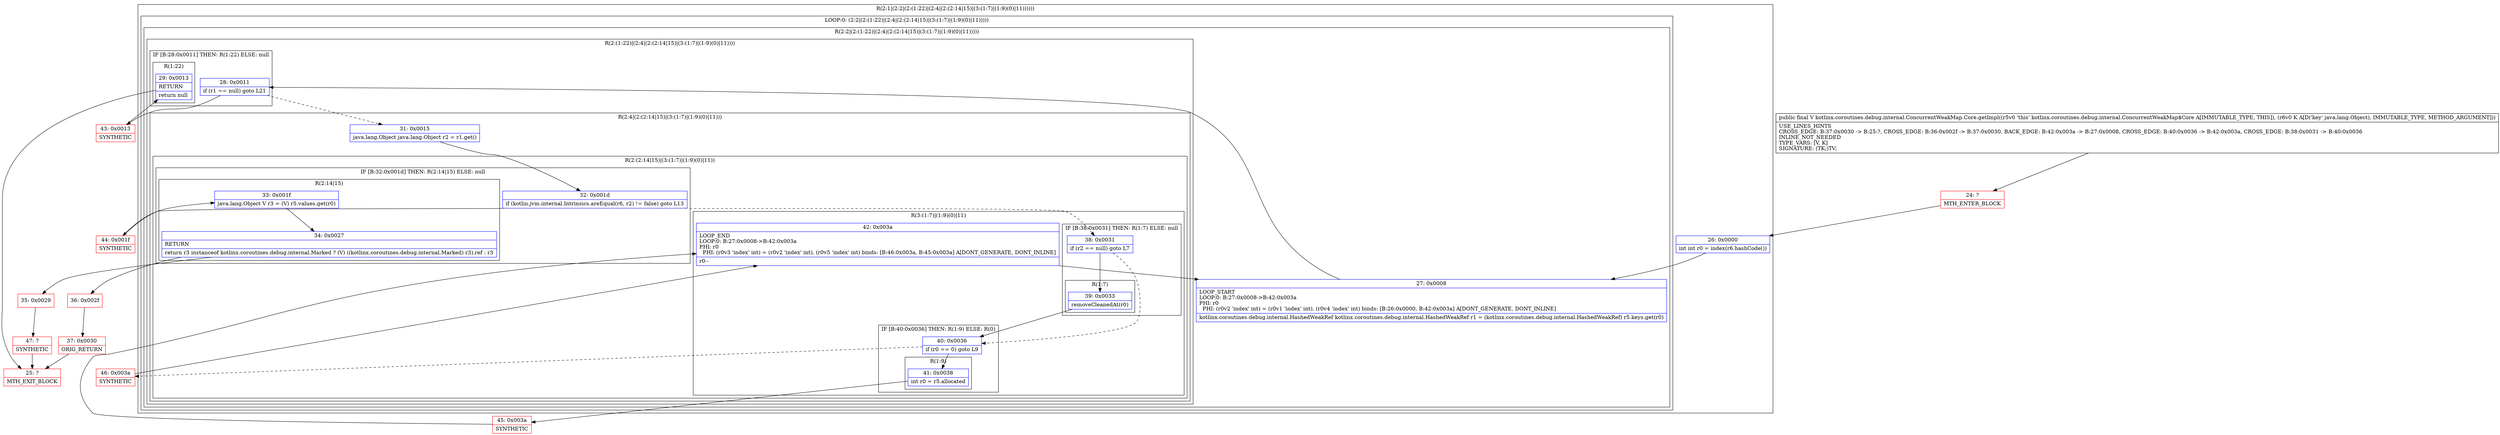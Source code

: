digraph "CFG forkotlinx.coroutines.debug.internal.ConcurrentWeakMap.Core.getImpl(Ljava\/lang\/Object;)Ljava\/lang\/Object;" {
subgraph cluster_Region_1328623207 {
label = "R(2:1|(2:2|(2:(1:22)|(2:4|(2:(2:14|15)|(3:(1:7)|(1:9)(0)|11))))))";
node [shape=record,color=blue];
Node_26 [shape=record,label="{26\:\ 0x0000|int int r0 = index(r6.hashCode())\l}"];
subgraph cluster_LoopRegion_581998904 {
label = "LOOP:0: (2:2|(2:(1:22)|(2:4|(2:(2:14|15)|(3:(1:7)|(1:9)(0)|11)))))";
node [shape=record,color=blue];
subgraph cluster_Region_170266583 {
label = "R(2:2|(2:(1:22)|(2:4|(2:(2:14|15)|(3:(1:7)|(1:9)(0)|11)))))";
node [shape=record,color=blue];
Node_27 [shape=record,label="{27\:\ 0x0008|LOOP_START\lLOOP:0: B:27:0x0008\-\>B:42:0x003a\lPHI: r0 \l  PHI: (r0v2 'index' int) = (r0v1 'index' int), (r0v4 'index' int) binds: [B:26:0x0000, B:42:0x003a] A[DONT_GENERATE, DONT_INLINE]\l|kotlinx.coroutines.debug.internal.HashedWeakRef kotlinx.coroutines.debug.internal.HashedWeakRef r1 = (kotlinx.coroutines.debug.internal.HashedWeakRef) r5.keys.get(r0)\l}"];
subgraph cluster_Region_796314858 {
label = "R(2:(1:22)|(2:4|(2:(2:14|15)|(3:(1:7)|(1:9)(0)|11))))";
node [shape=record,color=blue];
subgraph cluster_IfRegion_1607368950 {
label = "IF [B:28:0x0011] THEN: R(1:22) ELSE: null";
node [shape=record,color=blue];
Node_28 [shape=record,label="{28\:\ 0x0011|if (r1 == null) goto L21\l}"];
subgraph cluster_Region_1592222583 {
label = "R(1:22)";
node [shape=record,color=blue];
Node_29 [shape=record,label="{29\:\ 0x0013|RETURN\l|return null\l}"];
}
}
subgraph cluster_Region_23438519 {
label = "R(2:4|(2:(2:14|15)|(3:(1:7)|(1:9)(0)|11)))";
node [shape=record,color=blue];
Node_31 [shape=record,label="{31\:\ 0x0015|java.lang.Object java.lang.Object r2 = r1.get()\l}"];
subgraph cluster_Region_1051843002 {
label = "R(2:(2:14|15)|(3:(1:7)|(1:9)(0)|11))";
node [shape=record,color=blue];
subgraph cluster_IfRegion_1986667441 {
label = "IF [B:32:0x001d] THEN: R(2:14|15) ELSE: null";
node [shape=record,color=blue];
Node_32 [shape=record,label="{32\:\ 0x001d|if (kotlin.jvm.internal.Intrinsics.areEqual(r6, r2) != false) goto L13\l}"];
subgraph cluster_Region_1277315810 {
label = "R(2:14|15)";
node [shape=record,color=blue];
Node_33 [shape=record,label="{33\:\ 0x001f|java.lang.Object V r3 = (V) r5.values.get(r0)\l}"];
Node_34 [shape=record,label="{34\:\ 0x0027|RETURN\l|return r3 instanceof kotlinx.coroutines.debug.internal.Marked ? (V) ((kotlinx.coroutines.debug.internal.Marked) r3).ref : r3\l}"];
}
}
subgraph cluster_Region_413543934 {
label = "R(3:(1:7)|(1:9)(0)|11)";
node [shape=record,color=blue];
subgraph cluster_IfRegion_1884910500 {
label = "IF [B:38:0x0031] THEN: R(1:7) ELSE: null";
node [shape=record,color=blue];
Node_38 [shape=record,label="{38\:\ 0x0031|if (r2 == null) goto L7\l}"];
subgraph cluster_Region_1707231045 {
label = "R(1:7)";
node [shape=record,color=blue];
Node_39 [shape=record,label="{39\:\ 0x0033|removeCleanedAt(r0)\l}"];
}
}
subgraph cluster_IfRegion_1697411891 {
label = "IF [B:40:0x0036] THEN: R(1:9) ELSE: R(0)";
node [shape=record,color=blue];
Node_40 [shape=record,label="{40\:\ 0x0036|if (r0 == 0) goto L9\l}"];
subgraph cluster_Region_1960740360 {
label = "R(1:9)";
node [shape=record,color=blue];
Node_41 [shape=record,label="{41\:\ 0x0038|int r0 = r5.allocated\l}"];
}
subgraph cluster_Region_409927181 {
label = "R(0)";
node [shape=record,color=blue];
}
}
Node_42 [shape=record,label="{42\:\ 0x003a|LOOP_END\lLOOP:0: B:27:0x0008\-\>B:42:0x003a\lPHI: r0 \l  PHI: (r0v3 'index' int) = (r0v2 'index' int), (r0v5 'index' int) binds: [B:46:0x003a, B:45:0x003a] A[DONT_GENERATE, DONT_INLINE]\l|r0\-\-\l}"];
}
}
}
}
}
}
}
Node_24 [shape=record,color=red,label="{24\:\ ?|MTH_ENTER_BLOCK\l}"];
Node_45 [shape=record,color=red,label="{45\:\ 0x003a|SYNTHETIC\l}"];
Node_46 [shape=record,color=red,label="{46\:\ 0x003a|SYNTHETIC\l}"];
Node_44 [shape=record,color=red,label="{44\:\ 0x001f|SYNTHETIC\l}"];
Node_35 [shape=record,color=red,label="{35\:\ 0x0029}"];
Node_47 [shape=record,color=red,label="{47\:\ ?|SYNTHETIC\l}"];
Node_25 [shape=record,color=red,label="{25\:\ ?|MTH_EXIT_BLOCK\l}"];
Node_36 [shape=record,color=red,label="{36\:\ 0x002f}"];
Node_37 [shape=record,color=red,label="{37\:\ 0x0030|ORIG_RETURN\l}"];
Node_43 [shape=record,color=red,label="{43\:\ 0x0013|SYNTHETIC\l}"];
MethodNode[shape=record,label="{public final V kotlinx.coroutines.debug.internal.ConcurrentWeakMap.Core.getImpl((r5v0 'this' kotlinx.coroutines.debug.internal.ConcurrentWeakMap$Core A[IMMUTABLE_TYPE, THIS]), (r6v0 K A[D('key' java.lang.Object), IMMUTABLE_TYPE, METHOD_ARGUMENT]))  | USE_LINES_HINTS\lCROSS_EDGE: B:37:0x0030 \-\> B:25:?, CROSS_EDGE: B:36:0x002f \-\> B:37:0x0030, BACK_EDGE: B:42:0x003a \-\> B:27:0x0008, CROSS_EDGE: B:40:0x0036 \-\> B:42:0x003a, CROSS_EDGE: B:38:0x0031 \-\> B:40:0x0036\lINLINE_NOT_NEEDED\lTYPE_VARS: [V, K]\lSIGNATURE: (TK;)TV;\l}"];
MethodNode -> Node_24;Node_26 -> Node_27;
Node_27 -> Node_28;
Node_28 -> Node_31[style=dashed];
Node_28 -> Node_43;
Node_29 -> Node_25;
Node_31 -> Node_32;
Node_32 -> Node_38[style=dashed];
Node_32 -> Node_44;
Node_33 -> Node_34;
Node_34 -> Node_35;
Node_34 -> Node_36;
Node_38 -> Node_39;
Node_38 -> Node_40[style=dashed];
Node_39 -> Node_40;
Node_40 -> Node_41;
Node_40 -> Node_46[style=dashed];
Node_41 -> Node_45;
Node_42 -> Node_27;
Node_24 -> Node_26;
Node_45 -> Node_42;
Node_46 -> Node_42;
Node_44 -> Node_33;
Node_35 -> Node_47;
Node_47 -> Node_25;
Node_36 -> Node_37;
Node_37 -> Node_25;
Node_43 -> Node_29;
}

